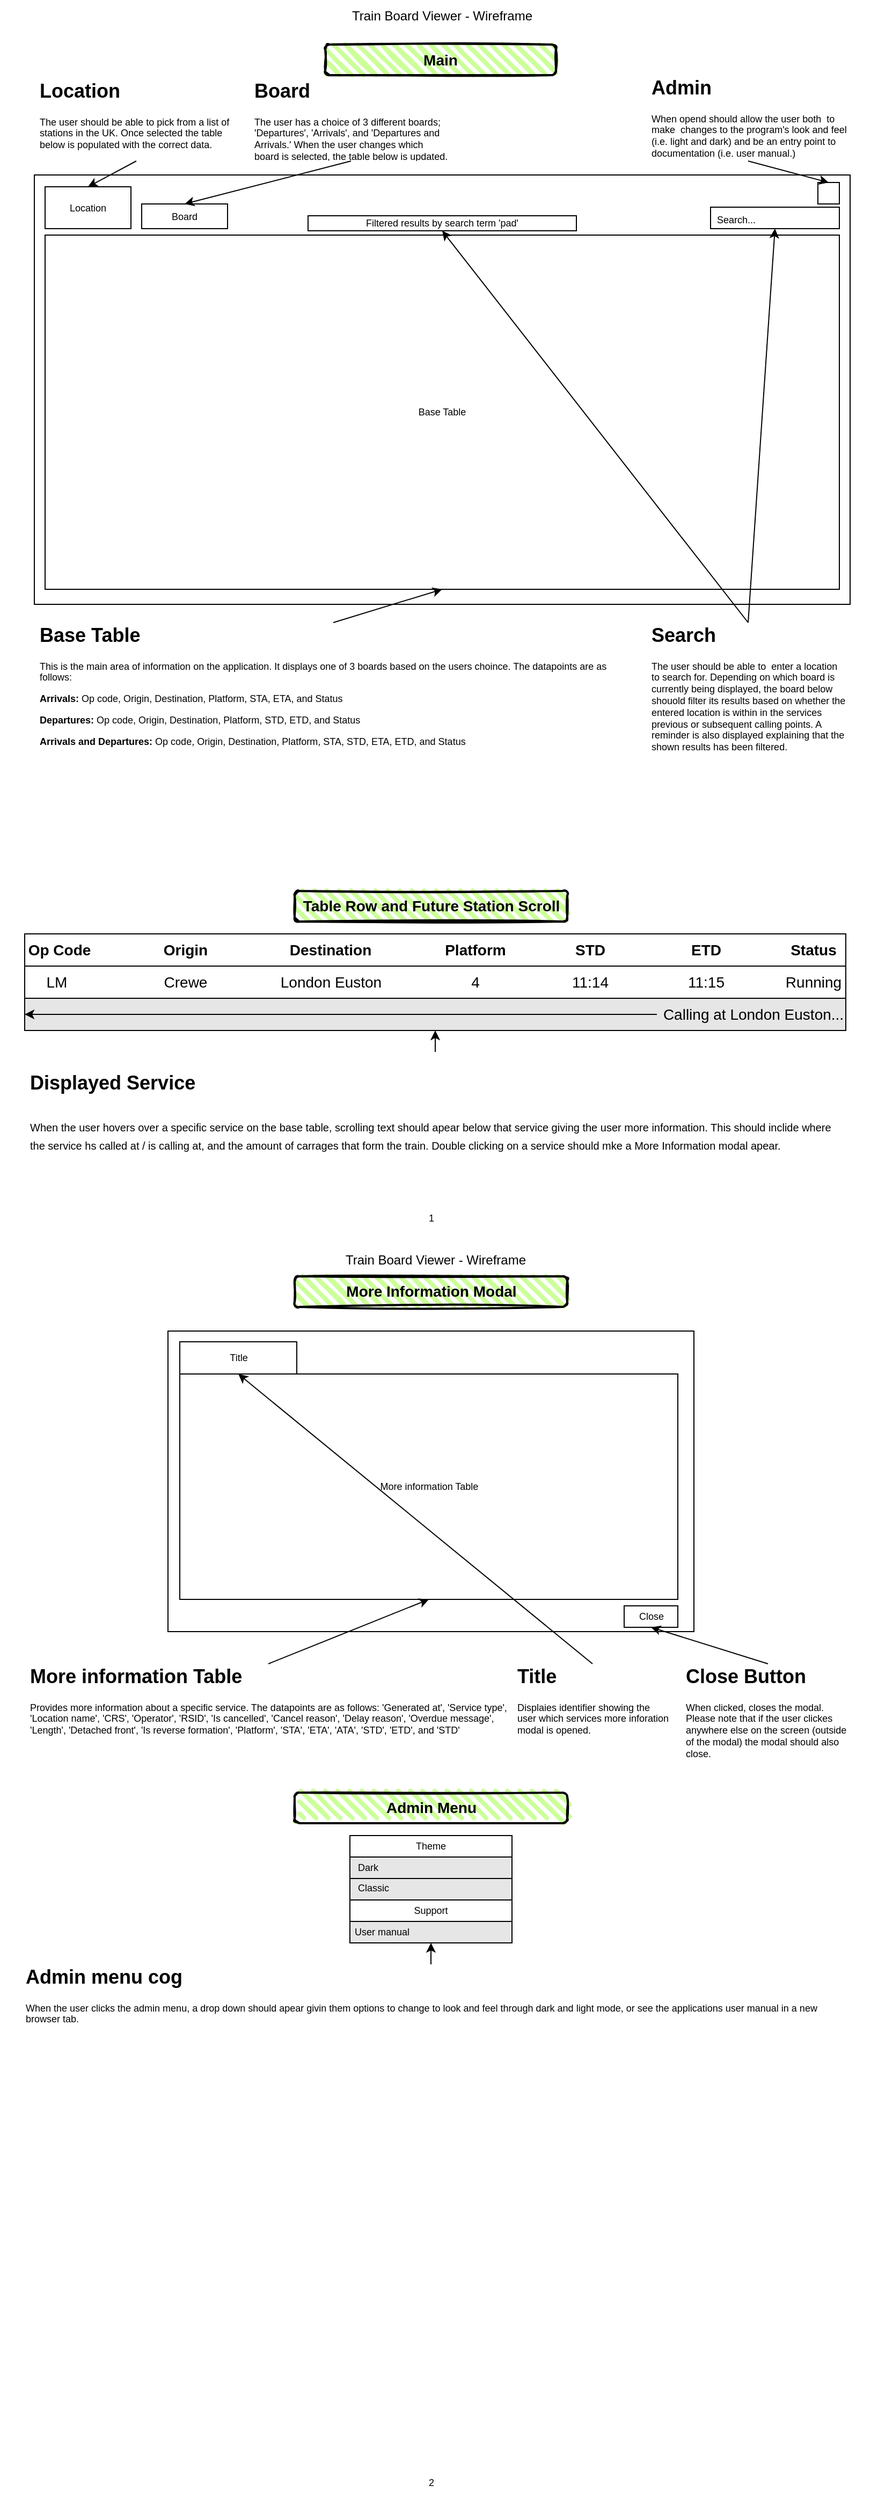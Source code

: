 <mxfile version="20.2.3" type="device"><diagram id="0LiTdog0PhofFcO9DC6j" name="Page-1"><mxGraphModel dx="1342" dy="865" grid="1" gridSize="10" guides="1" tooltips="1" connect="1" arrows="1" fold="1" page="1" pageScale="1" pageWidth="827" pageHeight="1169" math="0" shadow="0"><root><mxCell id="0"/><mxCell id="1" parent="0"/><mxCell id="-h4WQWcUYhJqoC3Dz1lf-1" value="Train Board Viewer - Wireframe" style="text;html=1;strokeColor=none;fillColor=none;align=center;verticalAlign=middle;whiteSpace=wrap;rounded=0;" vertex="1" parent="1"><mxGeometry x="10" y="10" width="810" height="30" as="geometry"/></mxCell><mxCell id="-h4WQWcUYhJqoC3Dz1lf-2" value="" style="rounded=0;whiteSpace=wrap;html=1;" vertex="1" parent="1"><mxGeometry x="35" y="173" width="760" height="400" as="geometry"/></mxCell><mxCell id="-h4WQWcUYhJqoC3Dz1lf-3" value="" style="rounded=0;whiteSpace=wrap;html=1;" vertex="1" parent="1"><mxGeometry x="665" y="203" width="120" height="20" as="geometry"/></mxCell><mxCell id="-h4WQWcUYhJqoC3Dz1lf-4" value="" style="rounded=0;whiteSpace=wrap;html=1;" vertex="1" parent="1"><mxGeometry x="765" y="180" width="20" height="20" as="geometry"/></mxCell><mxCell id="-h4WQWcUYhJqoC3Dz1lf-5" value="&lt;font style=&quot;font-size: 9px;&quot;&gt;Search...&lt;/font&gt;" style="text;html=1;strokeColor=none;fillColor=none;align=center;verticalAlign=middle;whiteSpace=wrap;rounded=0;" vertex="1" parent="1"><mxGeometry x="659" y="199" width="60" height="30" as="geometry"/></mxCell><mxCell id="-h4WQWcUYhJqoC3Dz1lf-6" value="Location" style="rounded=0;whiteSpace=wrap;html=1;fontSize=9;" vertex="1" parent="1"><mxGeometry x="45" y="184" width="80" height="39" as="geometry"/></mxCell><mxCell id="-h4WQWcUYhJqoC3Dz1lf-7" value="Board" style="rounded=0;whiteSpace=wrap;html=1;fontSize=9;" vertex="1" parent="1"><mxGeometry x="135" y="200" width="80" height="23" as="geometry"/></mxCell><mxCell id="-h4WQWcUYhJqoC3Dz1lf-8" value="Base Table" style="rounded=0;whiteSpace=wrap;html=1;fontSize=9;" vertex="1" parent="1"><mxGeometry x="45" y="229" width="740" height="330" as="geometry"/></mxCell><mxCell id="-h4WQWcUYhJqoC3Dz1lf-9" value="&lt;h1&gt;Location&lt;/h1&gt;&lt;p&gt;The user should be able to pick from a list of stations in the UK. Once selected the table below is populated with the correct data.&lt;/p&gt;" style="text;html=1;strokeColor=none;fillColor=none;spacing=5;spacingTop=-20;whiteSpace=wrap;overflow=hidden;rounded=0;fontSize=9;" vertex="1" parent="1"><mxGeometry x="35" y="83" width="190" height="77" as="geometry"/></mxCell><mxCell id="-h4WQWcUYhJqoC3Dz1lf-10" value="&lt;h1&gt;Board&lt;/h1&gt;&lt;p&gt;The user has a choice of 3 different boards; 'Departures', 'Arrivals', and 'Departures and Arrivals.' When the user changes which board is selected, the table below is updated.&lt;/p&gt;" style="text;html=1;strokeColor=none;fillColor=none;spacing=5;spacingTop=-20;whiteSpace=wrap;overflow=hidden;rounded=0;fontSize=9;" vertex="1" parent="1"><mxGeometry x="235" y="83" width="190" height="77" as="geometry"/></mxCell><mxCell id="-h4WQWcUYhJqoC3Dz1lf-11" value="&lt;h1&gt;Admin&lt;/h1&gt;&lt;p&gt;When opend should allow the user both&amp;nbsp; to make&amp;nbsp; changes to the program's look and feel (i.e. light and dark) and be an entry point to documentation (i.e. user manual.)&lt;/p&gt;" style="text;html=1;strokeColor=none;fillColor=none;spacing=5;spacingTop=-20;whiteSpace=wrap;overflow=hidden;rounded=0;fontSize=9;" vertex="1" parent="1"><mxGeometry x="605" y="80" width="190" height="80" as="geometry"/></mxCell><mxCell id="-h4WQWcUYhJqoC3Dz1lf-13" value="&lt;h1&gt;Base Table&lt;/h1&gt;&lt;p&gt;This is the main area of information on the application. It displays one of 3 boards based on the users choince. The datapoints are as follows:&lt;/p&gt;&lt;p&gt;&lt;b&gt;Arrivals:&lt;/b&gt; Op code, Origin, Destination, Platform, STA, ETA, and Status&lt;/p&gt;&lt;p&gt;&lt;b&gt;Departures:&lt;/b&gt; Op code, Origin, Destination, Platform, STD, ETD, and Status&lt;/p&gt;&lt;p&gt;&lt;b&gt;Arrivals and Departures:&lt;/b&gt; Op code, Origin, Destination, Platform, STA, STD, ETA, ETD, and Status&lt;/p&gt;" style="text;html=1;strokeColor=none;fillColor=none;spacing=5;spacingTop=-20;whiteSpace=wrap;overflow=hidden;rounded=0;fontSize=9;" vertex="1" parent="1"><mxGeometry x="35" y="590" width="557" height="120" as="geometry"/></mxCell><mxCell id="-h4WQWcUYhJqoC3Dz1lf-14" value="&lt;h1&gt;Search&lt;/h1&gt;&lt;p&gt;The user should be able to&amp;nbsp; enter a location to search for. Depending on which board is currently being displayed, the board below shouold filter its results based on whether the entered location is within in the services previous or subsequent calling points. A reminder is also displayed explaining that the shown results has been filtered.&lt;/p&gt;" style="text;html=1;strokeColor=none;fillColor=none;spacing=5;spacingTop=-20;whiteSpace=wrap;overflow=hidden;rounded=0;fontSize=9;" vertex="1" parent="1"><mxGeometry x="605" y="590" width="190" height="120" as="geometry"/></mxCell><mxCell id="-h4WQWcUYhJqoC3Dz1lf-16" value="" style="endArrow=classic;html=1;rounded=0;fontSize=9;exitX=0.5;exitY=1;exitDx=0;exitDy=0;entryX=0.5;entryY=0;entryDx=0;entryDy=0;" edge="1" parent="1" source="-h4WQWcUYhJqoC3Dz1lf-9" target="-h4WQWcUYhJqoC3Dz1lf-6"><mxGeometry width="50" height="50" relative="1" as="geometry"><mxPoint x="432" y="440" as="sourcePoint"/><mxPoint x="482" y="390" as="targetPoint"/></mxGeometry></mxCell><mxCell id="-h4WQWcUYhJqoC3Dz1lf-17" value="" style="endArrow=classic;html=1;rounded=0;fontSize=9;exitX=0.5;exitY=1;exitDx=0;exitDy=0;entryX=0.5;entryY=0;entryDx=0;entryDy=0;" edge="1" parent="1" source="-h4WQWcUYhJqoC3Dz1lf-10" target="-h4WQWcUYhJqoC3Dz1lf-7"><mxGeometry width="50" height="50" relative="1" as="geometry"><mxPoint x="432" y="440" as="sourcePoint"/><mxPoint x="482" y="390" as="targetPoint"/></mxGeometry></mxCell><mxCell id="-h4WQWcUYhJqoC3Dz1lf-18" value="" style="endArrow=classic;html=1;rounded=0;fontSize=9;exitX=0.5;exitY=1;exitDx=0;exitDy=0;entryX=0.5;entryY=0;entryDx=0;entryDy=0;" edge="1" parent="1" source="-h4WQWcUYhJqoC3Dz1lf-11" target="-h4WQWcUYhJqoC3Dz1lf-4"><mxGeometry width="50" height="50" relative="1" as="geometry"><mxPoint x="432" y="440" as="sourcePoint"/><mxPoint x="482" y="390" as="targetPoint"/></mxGeometry></mxCell><mxCell id="-h4WQWcUYhJqoC3Dz1lf-19" value="Filtered results by search term 'pad'" style="rounded=0;whiteSpace=wrap;html=1;fontSize=9;" vertex="1" parent="1"><mxGeometry x="290" y="211" width="250" height="14" as="geometry"/></mxCell><mxCell id="-h4WQWcUYhJqoC3Dz1lf-20" value="" style="endArrow=classic;html=1;rounded=0;fontSize=9;exitX=0.5;exitY=0;exitDx=0;exitDy=0;entryX=0.5;entryY=1;entryDx=0;entryDy=0;" edge="1" parent="1" source="-h4WQWcUYhJqoC3Dz1lf-14" target="-h4WQWcUYhJqoC3Dz1lf-3"><mxGeometry width="50" height="50" relative="1" as="geometry"><mxPoint x="432" y="440" as="sourcePoint"/><mxPoint x="482" y="390" as="targetPoint"/></mxGeometry></mxCell><mxCell id="-h4WQWcUYhJqoC3Dz1lf-21" value="" style="endArrow=classic;html=1;rounded=0;fontSize=9;exitX=0.5;exitY=0;exitDx=0;exitDy=0;entryX=0.5;entryY=1;entryDx=0;entryDy=0;" edge="1" parent="1" source="-h4WQWcUYhJqoC3Dz1lf-14" target="-h4WQWcUYhJqoC3Dz1lf-19"><mxGeometry width="50" height="50" relative="1" as="geometry"><mxPoint x="432" y="440" as="sourcePoint"/><mxPoint x="482" y="390" as="targetPoint"/></mxGeometry></mxCell><mxCell id="-h4WQWcUYhJqoC3Dz1lf-22" value="" style="endArrow=classic;html=1;rounded=0;fontSize=9;exitX=0.5;exitY=0;exitDx=0;exitDy=0;entryX=0.5;entryY=1;entryDx=0;entryDy=0;" edge="1" parent="1" source="-h4WQWcUYhJqoC3Dz1lf-13" target="-h4WQWcUYhJqoC3Dz1lf-8"><mxGeometry width="50" height="50" relative="1" as="geometry"><mxPoint x="432" y="440" as="sourcePoint"/><mxPoint x="482" y="390" as="targetPoint"/></mxGeometry></mxCell><mxCell id="-h4WQWcUYhJqoC3Dz1lf-23" value="&lt;b&gt;&lt;font style=&quot;font-size: 14px;&quot;&gt;Main&lt;/font&gt;&lt;/b&gt;" style="rounded=1;whiteSpace=wrap;html=1;strokeWidth=2;fillWeight=4;hachureGap=8;hachureAngle=45;fillColor=#CCFF99;sketch=1;fontSize=9;" vertex="1" parent="1"><mxGeometry x="306" y="51.5" width="215" height="28.5" as="geometry"/></mxCell><mxCell id="-h4WQWcUYhJqoC3Dz1lf-24" value="&lt;b&gt;&lt;font style=&quot;font-size: 14px;&quot;&gt;Table Row and Future Station Scroll&lt;/font&gt;&lt;/b&gt;" style="rounded=1;whiteSpace=wrap;html=1;strokeWidth=2;fillWeight=4;hachureGap=8;hachureAngle=45;fillColor=#CCFF99;sketch=1;fontSize=9;" vertex="1" parent="1"><mxGeometry x="277.5" y="840" width="254" height="28.5" as="geometry"/></mxCell><mxCell id="-h4WQWcUYhJqoC3Dz1lf-26" value="" style="rounded=0;whiteSpace=wrap;html=1;fontSize=14;fillColor=none;" vertex="1" parent="1"><mxGeometry x="26" y="880" width="765" height="30" as="geometry"/></mxCell><mxCell id="-h4WQWcUYhJqoC3Dz1lf-27" value="" style="rounded=0;whiteSpace=wrap;html=1;fontSize=14;fillColor=none;" vertex="1" parent="1"><mxGeometry x="26" y="910" width="765" height="30" as="geometry"/></mxCell><mxCell id="-h4WQWcUYhJqoC3Dz1lf-28" value="" style="rounded=0;whiteSpace=wrap;html=1;fontSize=14;fillColor=#E6E6E6;" vertex="1" parent="1"><mxGeometry x="26" y="940" width="765" height="30" as="geometry"/></mxCell><mxCell id="-h4WQWcUYhJqoC3Dz1lf-29" value="Calling at London Euston..." style="text;html=1;strokeColor=none;fillColor=none;align=center;verticalAlign=middle;whiteSpace=wrap;rounded=0;fontSize=14;" vertex="1" parent="1"><mxGeometry x="615" y="940" width="180" height="30" as="geometry"/></mxCell><mxCell id="-h4WQWcUYhJqoC3Dz1lf-30" value="" style="endArrow=classic;html=1;rounded=0;fontSize=14;exitX=0;exitY=0.5;exitDx=0;exitDy=0;entryX=0;entryY=0.5;entryDx=0;entryDy=0;" edge="1" parent="1" source="-h4WQWcUYhJqoC3Dz1lf-29" target="-h4WQWcUYhJqoC3Dz1lf-28"><mxGeometry width="50" height="50" relative="1" as="geometry"><mxPoint x="421" y="950" as="sourcePoint"/><mxPoint x="471" y="900" as="targetPoint"/></mxGeometry></mxCell><mxCell id="-h4WQWcUYhJqoC3Dz1lf-32" value="Op Code" style="text;html=1;strokeColor=none;fillColor=none;align=center;verticalAlign=middle;whiteSpace=wrap;rounded=0;fontSize=14;fontStyle=1" vertex="1" parent="1"><mxGeometry x="26" y="880" width="65" height="30" as="geometry"/></mxCell><mxCell id="-h4WQWcUYhJqoC3Dz1lf-33" value="Origin&lt;span style=&quot;color: rgba(0, 0, 0, 0); font-family: monospace; font-size: 0px; text-align: start;&quot;&gt;%3CmxGraphModel%3E%3Croot%3E%3CmxCell%20id%3D%220%22%2F%3E%3CmxCell%20id%3D%221%22%20parent%3D%220%22%2F%3E%3CmxCell%20id%3D%222%22%20value%3D%22Op%20Code%22%20style%3D%22text%3Bhtml%3D1%3BstrokeColor%3Dnone%3BfillColor%3Dnone%3Balign%3Dcenter%3BverticalAlign%3Dmiddle%3BwhiteSpace%3Dwrap%3Brounded%3D0%3BfontSize%3D14%3B%22%20vertex%3D%221%22%20parent%3D%221%22%3E%3CmxGeometry%20x%3D%22120%22%20y%3D%22940%22%20width%3D%2260%22%20height%3D%2230%22%20as%3D%22geometry%22%2F%3E%3C%2FmxCell%3E%3C%2Froot%3E%3C%2FmxGraphModel%3E&lt;/span&gt;" style="text;html=1;strokeColor=none;fillColor=none;align=center;verticalAlign=middle;whiteSpace=wrap;rounded=0;fontSize=14;fontStyle=1" vertex="1" parent="1"><mxGeometry x="146" y="880" width="60" height="30" as="geometry"/></mxCell><mxCell id="-h4WQWcUYhJqoC3Dz1lf-34" value="Destination" style="text;html=1;strokeColor=none;fillColor=none;align=center;verticalAlign=middle;whiteSpace=wrap;rounded=0;fontSize=14;fontStyle=1" vertex="1" parent="1"><mxGeometry x="281" y="880" width="60" height="30" as="geometry"/></mxCell><mxCell id="-h4WQWcUYhJqoC3Dz1lf-35" value="Platform" style="text;html=1;strokeColor=none;fillColor=none;align=center;verticalAlign=middle;whiteSpace=wrap;rounded=0;fontSize=14;fontStyle=1" vertex="1" parent="1"><mxGeometry x="416" y="880" width="60" height="30" as="geometry"/></mxCell><mxCell id="-h4WQWcUYhJqoC3Dz1lf-36" value="STD" style="text;html=1;strokeColor=none;fillColor=none;align=center;verticalAlign=middle;whiteSpace=wrap;rounded=0;fontSize=14;fontStyle=1" vertex="1" parent="1"><mxGeometry x="523" y="880" width="60" height="30" as="geometry"/></mxCell><mxCell id="-h4WQWcUYhJqoC3Dz1lf-37" value="ETD" style="text;html=1;strokeColor=none;fillColor=none;align=center;verticalAlign=middle;whiteSpace=wrap;rounded=0;fontSize=14;fontStyle=1" vertex="1" parent="1"><mxGeometry x="631" y="880" width="60" height="30" as="geometry"/></mxCell><mxCell id="-h4WQWcUYhJqoC3Dz1lf-38" value="Status" style="text;html=1;strokeColor=none;fillColor=none;align=center;verticalAlign=middle;whiteSpace=wrap;rounded=0;fontSize=14;fontStyle=1" vertex="1" parent="1"><mxGeometry x="731" y="880" width="60" height="30" as="geometry"/></mxCell><mxCell id="-h4WQWcUYhJqoC3Dz1lf-40" value="LM" style="text;html=1;strokeColor=none;fillColor=none;align=center;verticalAlign=middle;whiteSpace=wrap;rounded=0;fontSize=14;" vertex="1" parent="1"><mxGeometry x="26" y="910" width="60" height="30" as="geometry"/></mxCell><mxCell id="-h4WQWcUYhJqoC3Dz1lf-41" value="Crewe" style="text;html=1;strokeColor=none;fillColor=none;align=center;verticalAlign=middle;whiteSpace=wrap;rounded=0;fontSize=14;" vertex="1" parent="1"><mxGeometry x="146" y="910" width="60" height="30" as="geometry"/></mxCell><mxCell id="-h4WQWcUYhJqoC3Dz1lf-42" value="London Euston" style="text;html=1;strokeColor=none;fillColor=none;align=center;verticalAlign=middle;whiteSpace=wrap;rounded=0;fontSize=14;" vertex="1" parent="1"><mxGeometry x="252.75" y="910" width="116.5" height="30" as="geometry"/></mxCell><mxCell id="-h4WQWcUYhJqoC3Dz1lf-43" value="4" style="text;html=1;strokeColor=none;fillColor=none;align=center;verticalAlign=middle;whiteSpace=wrap;rounded=0;fontSize=14;" vertex="1" parent="1"><mxGeometry x="416" y="910" width="60" height="30" as="geometry"/></mxCell><mxCell id="-h4WQWcUYhJqoC3Dz1lf-44" value="11:14" style="text;html=1;strokeColor=none;fillColor=none;align=center;verticalAlign=middle;whiteSpace=wrap;rounded=0;fontSize=14;" vertex="1" parent="1"><mxGeometry x="523" y="910" width="60" height="30" as="geometry"/></mxCell><mxCell id="-h4WQWcUYhJqoC3Dz1lf-45" value="11:15" style="text;html=1;strokeColor=none;fillColor=none;align=center;verticalAlign=middle;whiteSpace=wrap;rounded=0;fontSize=14;" vertex="1" parent="1"><mxGeometry x="631" y="910" width="60" height="30" as="geometry"/></mxCell><mxCell id="-h4WQWcUYhJqoC3Dz1lf-46" value="Running" style="text;html=1;strokeColor=none;fillColor=none;align=center;verticalAlign=middle;whiteSpace=wrap;rounded=0;fontSize=14;" vertex="1" parent="1"><mxGeometry x="731" y="910" width="60" height="30" as="geometry"/></mxCell><mxCell id="-h4WQWcUYhJqoC3Dz1lf-48" value="&lt;h1&gt;&lt;span style=&quot;font-size: 18px;&quot;&gt;Displayed Service&lt;/span&gt;&lt;/h1&gt;&lt;div&gt;&lt;font size=&quot;1&quot;&gt;When the user hovers over a specific service on the base table, scrolling text should apear below that service giving the user more information. This should inclide where the service hs called at / is calling at, and the amount of carrages that form the train. Double clicking on a service should mke a More Information modal apear.&lt;/font&gt;&lt;/div&gt;" style="text;html=1;strokeColor=none;fillColor=none;spacing=5;spacingTop=-20;whiteSpace=wrap;overflow=hidden;rounded=0;fontSize=14;" vertex="1" parent="1"><mxGeometry x="26" y="990" width="765" height="100" as="geometry"/></mxCell><mxCell id="-h4WQWcUYhJqoC3Dz1lf-49" value="&lt;b&gt;&lt;font style=&quot;font-size: 14px;&quot;&gt;More Information Modal&lt;/font&gt;&lt;/b&gt;" style="rounded=1;whiteSpace=wrap;html=1;strokeWidth=2;fillWeight=4;hachureGap=8;hachureAngle=45;fillColor=#CCFF99;sketch=1;fontSize=9;" vertex="1" parent="1"><mxGeometry x="277.5" y="1199" width="254" height="28.5" as="geometry"/></mxCell><mxCell id="-h4WQWcUYhJqoC3Dz1lf-50" value="1" style="text;html=1;strokeColor=none;fillColor=none;align=center;verticalAlign=middle;whiteSpace=wrap;rounded=0;fontSize=9;" vertex="1" parent="1"><mxGeometry x="374.5" y="1130" width="60" height="30" as="geometry"/></mxCell><mxCell id="-h4WQWcUYhJqoC3Dz1lf-51" value="Train Board Viewer - Wireframe" style="text;html=1;strokeColor=none;fillColor=none;align=center;verticalAlign=middle;whiteSpace=wrap;rounded=0;" vertex="1" parent="1"><mxGeometry x="3.5" y="1169" width="810" height="30" as="geometry"/></mxCell><mxCell id="-h4WQWcUYhJqoC3Dz1lf-52" value="2" style="text;html=1;strokeColor=none;fillColor=none;align=center;verticalAlign=middle;whiteSpace=wrap;rounded=0;fontSize=9;" vertex="1" parent="1"><mxGeometry x="374.5" y="2308" width="60" height="30" as="geometry"/></mxCell><mxCell id="-h4WQWcUYhJqoC3Dz1lf-53" value="" style="endArrow=classic;html=1;rounded=0;fontSize=9;exitX=0.5;exitY=0;exitDx=0;exitDy=0;entryX=0.5;entryY=1;entryDx=0;entryDy=0;" edge="1" parent="1" source="-h4WQWcUYhJqoC3Dz1lf-48" target="-h4WQWcUYhJqoC3Dz1lf-28"><mxGeometry width="50" height="50" relative="1" as="geometry"><mxPoint x="430" y="990" as="sourcePoint"/><mxPoint x="480" y="940" as="targetPoint"/></mxGeometry></mxCell><mxCell id="-h4WQWcUYhJqoC3Dz1lf-55" value="" style="rounded=0;whiteSpace=wrap;html=1;fontSize=9;fillColor=none;" vertex="1" parent="1"><mxGeometry x="159.5" y="1250" width="490" height="280" as="geometry"/></mxCell><mxCell id="-h4WQWcUYhJqoC3Dz1lf-56" value="More information Table" style="rounded=0;whiteSpace=wrap;html=1;fontSize=9;fillColor=none;" vertex="1" parent="1"><mxGeometry x="170.5" y="1290" width="464" height="210" as="geometry"/></mxCell><mxCell id="-h4WQWcUYhJqoC3Dz1lf-57" value="Close" style="rounded=0;whiteSpace=wrap;html=1;fontSize=9;fillColor=none;" vertex="1" parent="1"><mxGeometry x="584.5" y="1506" width="50" height="20" as="geometry"/></mxCell><mxCell id="-h4WQWcUYhJqoC3Dz1lf-59" value="Title" style="rounded=0;whiteSpace=wrap;html=1;fontSize=9;fillColor=none;" vertex="1" parent="1"><mxGeometry x="170.5" y="1260" width="109" height="30" as="geometry"/></mxCell><mxCell id="-h4WQWcUYhJqoC3Dz1lf-60" value="&lt;h1&gt;More information Table&lt;/h1&gt;&lt;p&gt;Provides more information about a specific service. The datapoints are as follows: 'Generated at', 'Service type', 'Location name', 'CRS', 'Operator', 'RSID', 'Is cancelled', 'Cancel reason', 'Delay reason', 'Overdue message',&amp;nbsp; 'Length', 'Detached front', 'Is reverse formation', 'Platform', 'STA', 'ETA', 'ATA', 'STD', 'ETD', and 'STD'&lt;/p&gt;" style="text;html=1;strokeColor=none;fillColor=none;spacing=5;spacingTop=-20;whiteSpace=wrap;overflow=hidden;rounded=0;fontSize=9;" vertex="1" parent="1"><mxGeometry x="26" y="1560" width="454" height="70" as="geometry"/></mxCell><mxCell id="-h4WQWcUYhJqoC3Dz1lf-61" value="&lt;h1&gt;Title&lt;/h1&gt;&lt;p&gt;Displaies identifier showing the user which services more inforation modal is opened.&lt;/p&gt;" style="text;html=1;strokeColor=none;fillColor=none;spacing=5;spacingTop=-20;whiteSpace=wrap;overflow=hidden;rounded=0;fontSize=9;" vertex="1" parent="1"><mxGeometry x="480" y="1560" width="150" height="70" as="geometry"/></mxCell><mxCell id="-h4WQWcUYhJqoC3Dz1lf-62" value="&lt;h1&gt;Close Button&lt;/h1&gt;&lt;p&gt;When clicked, closes the modal. Please note that if the user clickes anywhere else on the screen (outside of the modal) the modal should also close.&lt;/p&gt;" style="text;html=1;strokeColor=none;fillColor=none;spacing=5;spacingTop=-20;whiteSpace=wrap;overflow=hidden;rounded=0;fontSize=9;" vertex="1" parent="1"><mxGeometry x="637" y="1560" width="163" height="90" as="geometry"/></mxCell><mxCell id="-h4WQWcUYhJqoC3Dz1lf-63" value="" style="endArrow=classic;html=1;rounded=0;fontSize=9;exitX=0.5;exitY=0;exitDx=0;exitDy=0;entryX=0.5;entryY=1;entryDx=0;entryDy=0;" edge="1" parent="1" source="-h4WQWcUYhJqoC3Dz1lf-62" target="-h4WQWcUYhJqoC3Dz1lf-57"><mxGeometry width="50" height="50" relative="1" as="geometry"><mxPoint x="500" y="1390" as="sourcePoint"/><mxPoint x="550" y="1340" as="targetPoint"/></mxGeometry></mxCell><mxCell id="-h4WQWcUYhJqoC3Dz1lf-64" value="" style="endArrow=classic;html=1;rounded=0;fontSize=9;exitX=0.5;exitY=0;exitDx=0;exitDy=0;entryX=0.5;entryY=1;entryDx=0;entryDy=0;" edge="1" parent="1" source="-h4WQWcUYhJqoC3Dz1lf-61" target="-h4WQWcUYhJqoC3Dz1lf-59"><mxGeometry width="50" height="50" relative="1" as="geometry"><mxPoint x="500" y="1390" as="sourcePoint"/><mxPoint x="550" y="1340" as="targetPoint"/></mxGeometry></mxCell><mxCell id="-h4WQWcUYhJqoC3Dz1lf-65" value="" style="endArrow=classic;html=1;rounded=0;fontSize=9;exitX=0.5;exitY=0;exitDx=0;exitDy=0;entryX=0.5;entryY=1;entryDx=0;entryDy=0;" edge="1" parent="1" source="-h4WQWcUYhJqoC3Dz1lf-60" target="-h4WQWcUYhJqoC3Dz1lf-56"><mxGeometry width="50" height="50" relative="1" as="geometry"><mxPoint x="500" y="1390" as="sourcePoint"/><mxPoint x="550" y="1340" as="targetPoint"/></mxGeometry></mxCell><mxCell id="-h4WQWcUYhJqoC3Dz1lf-66" value="&lt;b&gt;&lt;font style=&quot;font-size: 14px;&quot;&gt;Admin Menu&lt;/font&gt;&lt;/b&gt;" style="rounded=1;whiteSpace=wrap;html=1;strokeWidth=2;fillWeight=4;hachureGap=8;hachureAngle=45;fillColor=#CCFF99;sketch=1;fontSize=9;" vertex="1" parent="1"><mxGeometry x="277.5" y="1680" width="254" height="28.5" as="geometry"/></mxCell><mxCell id="-h4WQWcUYhJqoC3Dz1lf-67" value="" style="rounded=0;whiteSpace=wrap;html=1;fontSize=9;fillColor=none;" vertex="1" parent="1"><mxGeometry x="329" y="1720" width="151" height="100" as="geometry"/></mxCell><mxCell id="-h4WQWcUYhJqoC3Dz1lf-68" value="Theme" style="rounded=0;whiteSpace=wrap;html=1;fontSize=9;fillColor=none;" vertex="1" parent="1"><mxGeometry x="329" y="1720" width="151" height="20" as="geometry"/></mxCell><mxCell id="-h4WQWcUYhJqoC3Dz1lf-69" value="" style="rounded=0;whiteSpace=wrap;html=1;fontSize=9;fillColor=#E6E6E6;align=left;" vertex="1" parent="1"><mxGeometry x="329" y="1740" width="151" height="20" as="geometry"/></mxCell><mxCell id="-h4WQWcUYhJqoC3Dz1lf-70" value="Dark" style="text;html=1;strokeColor=none;fillColor=none;align=center;verticalAlign=middle;whiteSpace=wrap;rounded=0;fontSize=9;" vertex="1" parent="1"><mxGeometry x="306" y="1735" width="80" height="30" as="geometry"/></mxCell><mxCell id="-h4WQWcUYhJqoC3Dz1lf-71" value="" style="rounded=0;whiteSpace=wrap;html=1;fontSize=9;fillColor=#E6E6E6;" vertex="1" parent="1"><mxGeometry x="329" y="1760" width="151" height="20" as="geometry"/></mxCell><mxCell id="-h4WQWcUYhJqoC3Dz1lf-72" value="Classic" style="text;html=1;strokeColor=none;fillColor=none;align=center;verticalAlign=middle;whiteSpace=wrap;rounded=0;fontSize=9;" vertex="1" parent="1"><mxGeometry x="321" y="1754" width="60" height="30" as="geometry"/></mxCell><mxCell id="-h4WQWcUYhJqoC3Dz1lf-73" value="Support" style="rounded=0;whiteSpace=wrap;html=1;fontSize=9;fillColor=none;" vertex="1" parent="1"><mxGeometry x="329" y="1780" width="151" height="20" as="geometry"/></mxCell><mxCell id="-h4WQWcUYhJqoC3Dz1lf-74" value="" style="rounded=0;whiteSpace=wrap;html=1;fontSize=9;fillColor=#E6E6E6;" vertex="1" parent="1"><mxGeometry x="329" y="1800" width="151" height="20" as="geometry"/></mxCell><mxCell id="-h4WQWcUYhJqoC3Dz1lf-75" value="User manual" style="text;html=1;strokeColor=none;fillColor=none;align=center;verticalAlign=middle;whiteSpace=wrap;rounded=0;fontSize=9;" vertex="1" parent="1"><mxGeometry x="329" y="1795" width="60" height="30" as="geometry"/></mxCell><mxCell id="-h4WQWcUYhJqoC3Dz1lf-76" value="&lt;h1&gt;Admin menu cog&lt;/h1&gt;&lt;p&gt;When the user clicks the admin menu, a drop down should apear givin them options to change to look and feel through dark and light mode, or see the applications user manual in a new&amp;nbsp; browser tab.&lt;/p&gt;" style="text;html=1;strokeColor=none;fillColor=none;spacing=5;spacingTop=-20;whiteSpace=wrap;overflow=hidden;rounded=0;fontSize=9;" vertex="1" parent="1"><mxGeometry x="22" y="1840" width="765" height="60" as="geometry"/></mxCell><mxCell id="-h4WQWcUYhJqoC3Dz1lf-77" value="" style="endArrow=classic;html=1;rounded=0;fontSize=9;exitX=0.5;exitY=0;exitDx=0;exitDy=0;entryX=0.5;entryY=1;entryDx=0;entryDy=0;" edge="1" parent="1" source="-h4WQWcUYhJqoC3Dz1lf-76" target="-h4WQWcUYhJqoC3Dz1lf-67"><mxGeometry width="50" height="50" relative="1" as="geometry"><mxPoint x="470" y="1900" as="sourcePoint"/><mxPoint x="520" y="1850" as="targetPoint"/></mxGeometry></mxCell></root></mxGraphModel></diagram></mxfile>